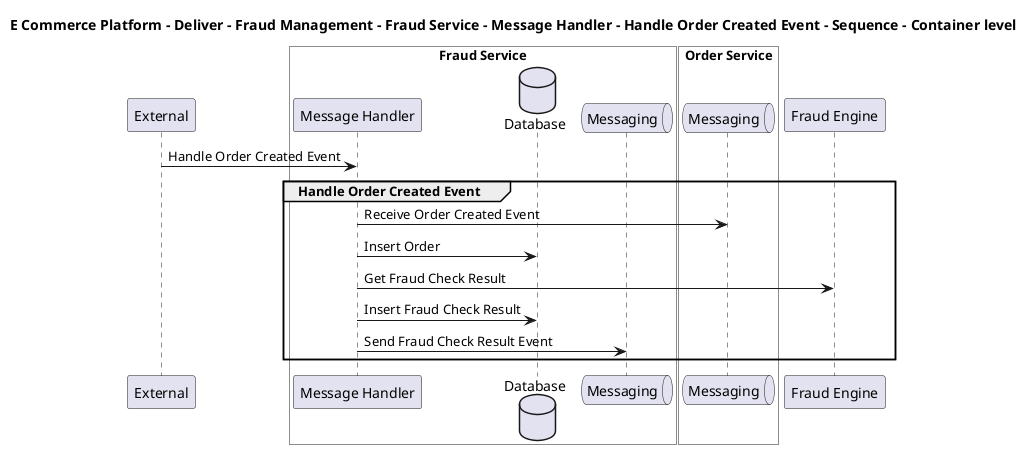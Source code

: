 @startuml

title E Commerce Platform - Deliver - Fraud Management - Fraud Service - Message Handler - Handle Order Created Event - Sequence - Container level

participant "External" as C4InterFlow.SoftwareSystems.ExternalSystem

box "Fraud Service" #White
    participant "Message Handler" as ECommercePlatform.Deliver.FraudManagement.SoftwareSystems.FraudService.Containers.MessageHandler
    database "Database" as ECommercePlatform.Deliver.FraudManagement.SoftwareSystems.FraudService.Containers.Database
    queue "Messaging" as ECommercePlatform.Deliver.FraudManagement.SoftwareSystems.FraudService.Containers.Messaging
end box


box "Order Service" #White
    queue "Messaging" as ECommercePlatform.GenerateDemand.OrderManagement.SoftwareSystems.OrderService.Containers.Messaging
end box

participant "Fraud Engine" as ECommercePlatform.Deliver.FraudManagement.SoftwareSystems.FraudEngine

C4InterFlow.SoftwareSystems.ExternalSystem -> ECommercePlatform.Deliver.FraudManagement.SoftwareSystems.FraudService.Containers.MessageHandler : Handle Order Created Event
group Handle Order Created Event
ECommercePlatform.Deliver.FraudManagement.SoftwareSystems.FraudService.Containers.MessageHandler -> ECommercePlatform.GenerateDemand.OrderManagement.SoftwareSystems.OrderService.Containers.Messaging : Receive Order Created Event
ECommercePlatform.Deliver.FraudManagement.SoftwareSystems.FraudService.Containers.MessageHandler -> ECommercePlatform.Deliver.FraudManagement.SoftwareSystems.FraudService.Containers.Database : Insert Order
ECommercePlatform.Deliver.FraudManagement.SoftwareSystems.FraudService.Containers.MessageHandler -> ECommercePlatform.Deliver.FraudManagement.SoftwareSystems.FraudEngine : Get Fraud Check Result
ECommercePlatform.Deliver.FraudManagement.SoftwareSystems.FraudService.Containers.MessageHandler -> ECommercePlatform.Deliver.FraudManagement.SoftwareSystems.FraudService.Containers.Database : Insert Fraud Check Result
ECommercePlatform.Deliver.FraudManagement.SoftwareSystems.FraudService.Containers.MessageHandler -> ECommercePlatform.Deliver.FraudManagement.SoftwareSystems.FraudService.Containers.Messaging : Send Fraud Check Result Event
end


@enduml
